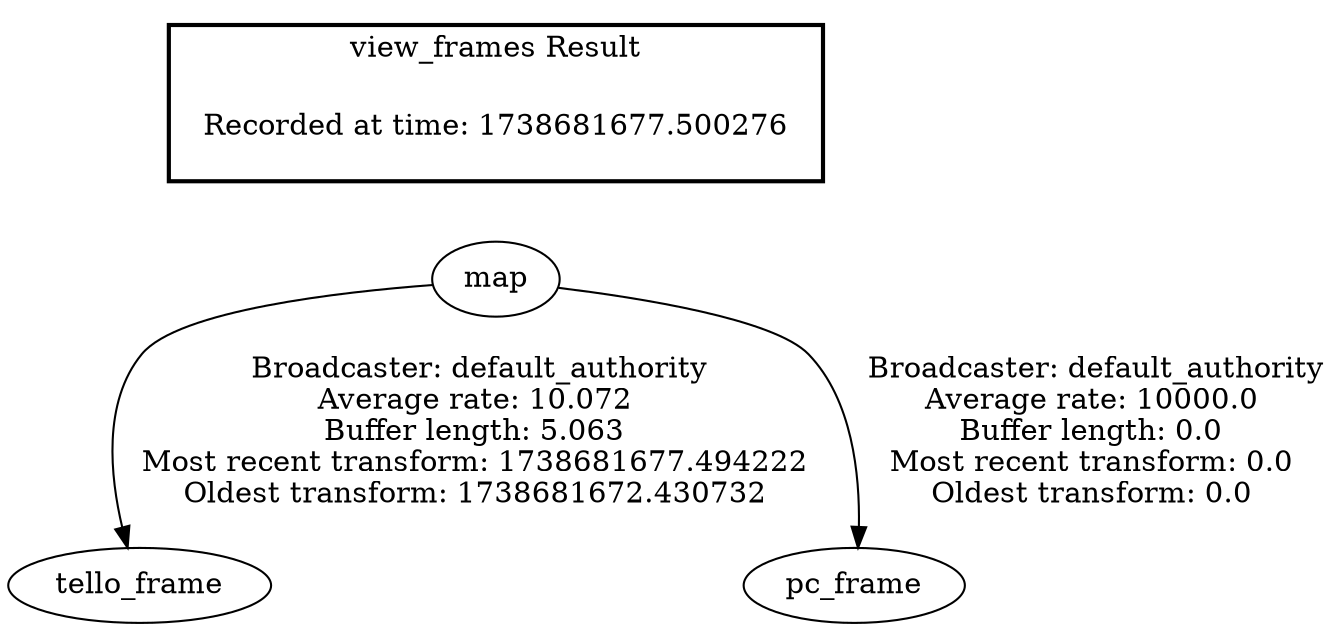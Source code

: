 digraph G {
"map" -> "tello_frame"[label=" Broadcaster: default_authority\nAverage rate: 10.072\nBuffer length: 5.063\nMost recent transform: 1738681677.494222\nOldest transform: 1738681672.430732\n"];
"map" -> "pc_frame"[label=" Broadcaster: default_authority\nAverage rate: 10000.0\nBuffer length: 0.0\nMost recent transform: 0.0\nOldest transform: 0.0\n"];
edge [style=invis];
 subgraph cluster_legend { style=bold; color=black; label ="view_frames Result";
"Recorded at time: 1738681677.500276"[ shape=plaintext ] ;
}->"map";
}